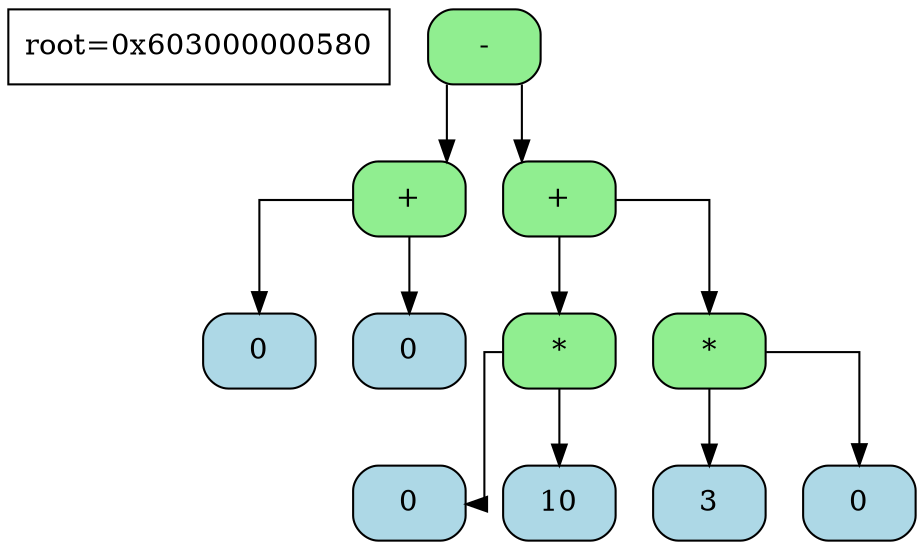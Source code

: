 digraph tree{
    node[shape=record,fontsize=14];
    splines=ortho
    info[label="root=0x603000000580"]

  	node0x603000000580[shape=Mrecord,style="rounded,filled",fillcolor="lightgreen",label="-"]
	node0x603000000580->node0x603000000550
	node0x603000000550[shape=Mrecord,style="rounded,filled",fillcolor="lightgreen",label="+"]
	node0x603000000550->node0x603000000520
	node0x603000000520[shape=Mrecord,style="rounded,filled",fillcolor="lightblue",label="0"]
	node0x603000000520[shape=Mrecord,style="rounded,filled",fillcolor="lightblue",label="0"]
	node0x603000000550[shape=Mrecord,style="rounded,filled",fillcolor="lightgreen",label="+"]
	node0x603000000550->node0x6030000004f0
	node0x6030000004f0[shape=Mrecord,style="rounded,filled",fillcolor="lightblue",label="0"]
	node0x6030000004f0[shape=Mrecord,style="rounded,filled",fillcolor="lightblue",label="0"]
	node0x603000000580[shape=Mrecord,style="rounded,filled",fillcolor="lightgreen",label="-"]
	node0x603000000580->node0x6030000004c0
	node0x6030000004c0[shape=Mrecord,style="rounded,filled",fillcolor="lightgreen",label="+"]
	node0x6030000004c0->node0x603000000490
	node0x603000000490[shape=Mrecord,style="rounded,filled",fillcolor="lightgreen",label="*"]
	node0x603000000490->node0x603000000460
	node0x603000000460[shape=Mrecord,style="rounded,filled",fillcolor="lightblue",label="0"]
	node0x603000000460[shape=Mrecord,style="rounded,filled",fillcolor="lightblue",label="0"]
	node0x603000000490[shape=Mrecord,style="rounded,filled",fillcolor="lightgreen",label="*"]
	node0x603000000490->node0x603000000430
	node0x603000000430[shape=Mrecord,style="rounded,filled",fillcolor="lightblue",label="10"]
	node0x603000000430[shape=Mrecord,style="rounded,filled",fillcolor="lightblue",label="10"]
	node0x6030000004c0[shape=Mrecord,style="rounded,filled",fillcolor="lightgreen",label="+"]
	node0x6030000004c0->node0x603000000400
	node0x603000000400[shape=Mrecord,style="rounded,filled",fillcolor="lightgreen",label="*"]
	node0x603000000400->node0x6030000003d0
	node0x6030000003d0[shape=Mrecord,style="rounded,filled",fillcolor="lightblue",label="3"]
	node0x6030000003d0[shape=Mrecord,style="rounded,filled",fillcolor="lightblue",label="3"]
	node0x603000000400[shape=Mrecord,style="rounded,filled",fillcolor="lightgreen",label="*"]
	node0x603000000400->node0x6030000003a0
	node0x6030000003a0[shape=Mrecord,style="rounded,filled",fillcolor="lightblue",label="0"]
	node0x6030000003a0[shape=Mrecord,style="rounded,filled",fillcolor="lightblue",label="0"]

}